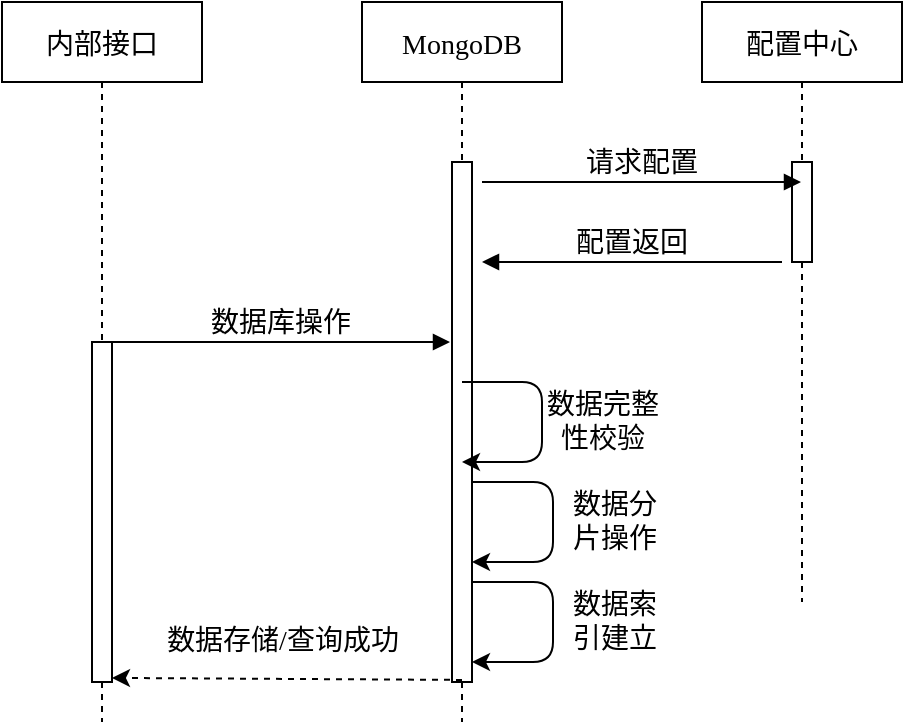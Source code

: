 <mxfile version="15.2.7" type="device"><diagram id="kgpKYQtTHZ0yAKxKKP6v" name="Page-1"><mxGraphModel dx="1086" dy="966" grid="1" gridSize="10" guides="1" tooltips="1" connect="1" arrows="1" fold="1" page="1" pageScale="1" pageWidth="850" pageHeight="1100" math="0" shadow="0"><root><mxCell id="0"/><mxCell id="1" parent="0"/><mxCell id="3nuBFxr9cyL0pnOWT2aG-1" value="内部接口" style="shape=umlLifeline;perimeter=lifelinePerimeter;container=1;collapsible=0;recursiveResize=0;rounded=0;shadow=0;strokeWidth=1;fontFamily=宋体;fontSize=14;" parent="1" vertex="1"><mxGeometry x="120" y="80" width="100" height="360" as="geometry"/></mxCell><mxCell id="3nuBFxr9cyL0pnOWT2aG-2" value="" style="points=[];perimeter=orthogonalPerimeter;rounded=0;shadow=0;strokeWidth=1;fontFamily=宋体;fontSize=14;" parent="3nuBFxr9cyL0pnOWT2aG-1" vertex="1"><mxGeometry x="45" y="170" width="10" height="170" as="geometry"/></mxCell><mxCell id="3nuBFxr9cyL0pnOWT2aG-5" value="MongoDB" style="shape=umlLifeline;perimeter=lifelinePerimeter;container=1;collapsible=0;recursiveResize=0;rounded=0;shadow=0;strokeWidth=1;fontFamily=宋体;fontSize=14;" parent="1" vertex="1"><mxGeometry x="300" y="80" width="100" height="360" as="geometry"/></mxCell><mxCell id="3nuBFxr9cyL0pnOWT2aG-6" value="" style="points=[];perimeter=orthogonalPerimeter;rounded=0;shadow=0;strokeWidth=1;fontFamily=宋体;fontSize=14;" parent="3nuBFxr9cyL0pnOWT2aG-5" vertex="1"><mxGeometry x="45" y="80" width="10" height="260" as="geometry"/></mxCell><mxCell id="q8t29G4Jk68aYGDI5Mkw-9" value="数据分&lt;br&gt;片操作" style="endArrow=classic;html=1;fontFamily=宋体;fontSize=14;" edge="1" parent="3nuBFxr9cyL0pnOWT2aG-5"><mxGeometry y="30" width="50" height="50" relative="1" as="geometry"><mxPoint x="55" y="240" as="sourcePoint"/><mxPoint x="55" y="280" as="targetPoint"/><Array as="points"><mxPoint x="95.5" y="240"/><mxPoint x="95.5" y="280"/></Array><mxPoint as="offset"/></mxGeometry></mxCell><mxCell id="q8t29G4Jk68aYGDI5Mkw-10" value="数据索&lt;br&gt;引建立" style="endArrow=classic;html=1;fontFamily=宋体;fontSize=14;" edge="1" parent="3nuBFxr9cyL0pnOWT2aG-5"><mxGeometry y="30" width="50" height="50" relative="1" as="geometry"><mxPoint x="55" y="290" as="sourcePoint"/><mxPoint x="55" y="330" as="targetPoint"/><Array as="points"><mxPoint x="95.5" y="290"/><mxPoint x="95.5" y="330"/></Array><mxPoint as="offset"/></mxGeometry></mxCell><mxCell id="3nuBFxr9cyL0pnOWT2aG-8" value="数据库操作" style="verticalAlign=bottom;endArrow=block;shadow=0;strokeWidth=1;fontFamily=宋体;fontSize=14;" parent="1" source="3nuBFxr9cyL0pnOWT2aG-2" edge="1"><mxGeometry relative="1" as="geometry"><mxPoint x="275" y="160" as="sourcePoint"/><mxPoint x="344" y="250" as="targetPoint"/></mxGeometry></mxCell><mxCell id="q8t29G4Jk68aYGDI5Mkw-1" value="配置中心" style="shape=umlLifeline;perimeter=lifelinePerimeter;container=1;collapsible=0;recursiveResize=0;rounded=0;shadow=0;strokeWidth=1;fontFamily=宋体;fontSize=14;" vertex="1" parent="1"><mxGeometry x="470" y="80" width="100" height="300" as="geometry"/></mxCell><mxCell id="q8t29G4Jk68aYGDI5Mkw-2" value="" style="points=[];perimeter=orthogonalPerimeter;rounded=0;shadow=0;strokeWidth=1;fontFamily=宋体;fontSize=14;" vertex="1" parent="q8t29G4Jk68aYGDI5Mkw-1"><mxGeometry x="45" y="80" width="10" height="50" as="geometry"/></mxCell><mxCell id="q8t29G4Jk68aYGDI5Mkw-5" value="配置返回" style="verticalAlign=bottom;endArrow=block;shadow=0;strokeWidth=1;fontFamily=宋体;fontSize=14;" edge="1" parent="q8t29G4Jk68aYGDI5Mkw-1"><mxGeometry relative="1" as="geometry"><mxPoint x="40" y="130" as="sourcePoint"/><mxPoint x="-110" y="130" as="targetPoint"/></mxGeometry></mxCell><mxCell id="q8t29G4Jk68aYGDI5Mkw-3" value="请求配置" style="verticalAlign=bottom;endArrow=block;shadow=0;strokeWidth=1;fontFamily=宋体;fontSize=14;" edge="1" parent="1" target="q8t29G4Jk68aYGDI5Mkw-1"><mxGeometry relative="1" as="geometry"><mxPoint x="360" y="170" as="sourcePoint"/><mxPoint x="355" y="170" as="targetPoint"/></mxGeometry></mxCell><mxCell id="q8t29G4Jk68aYGDI5Mkw-8" value="数据完整&lt;br&gt;性校验" style="endArrow=classic;html=1;fontFamily=宋体;fontSize=14;" edge="1" parent="1" source="3nuBFxr9cyL0pnOWT2aG-5" target="3nuBFxr9cyL0pnOWT2aG-5"><mxGeometry y="30" width="50" height="50" relative="1" as="geometry"><mxPoint x="410" y="500" as="sourcePoint"/><mxPoint x="410" y="340" as="targetPoint"/><Array as="points"><mxPoint x="390" y="270"/><mxPoint x="390" y="310"/></Array><mxPoint as="offset"/></mxGeometry></mxCell><mxCell id="q8t29G4Jk68aYGDI5Mkw-11" value="数据存储/查询成功" style="endArrow=classic;html=1;fontFamily=宋体;fontSize=14;entryX=1;entryY=0.988;entryDx=0;entryDy=0;entryPerimeter=0;exitX=0.5;exitY=0.996;exitDx=0;exitDy=0;exitPerimeter=0;dashed=1;" edge="1" parent="1" source="3nuBFxr9cyL0pnOWT2aG-6" target="3nuBFxr9cyL0pnOWT2aG-2"><mxGeometry x="0.03" y="-18" width="50" height="50" relative="1" as="geometry"><mxPoint x="410" y="490" as="sourcePoint"/><mxPoint x="460" y="440" as="targetPoint"/><mxPoint as="offset"/></mxGeometry></mxCell></root></mxGraphModel></diagram></mxfile>